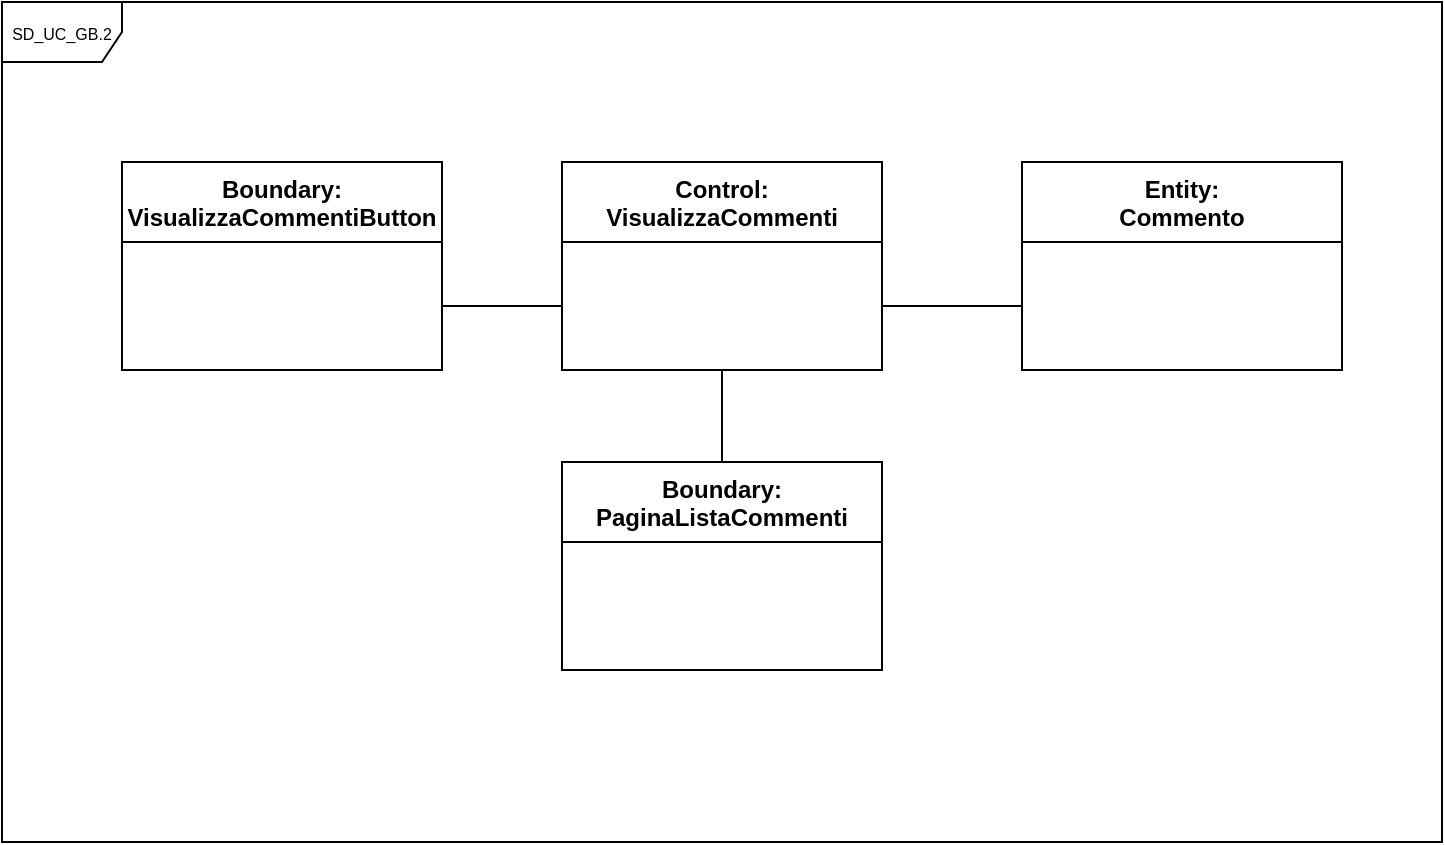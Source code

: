<mxfile version="15.7.3" type="device" pages="2"><diagram id="ZCqlWG__U0BFF5rXpEv3" name="ClassDiagramm"><mxGraphModel dx="1422" dy="2036" grid="1" gridSize="10" guides="1" tooltips="1" connect="1" arrows="1" fold="1" page="1" pageScale="1" pageWidth="827" pageHeight="1169" math="0" shadow="0"><root><mxCell id="0"/><mxCell id="1" parent="0"/><mxCell id="es9cSIoHTJ_zA7kT5HkD-1" value="&lt;font style=&quot;font-size: 8px&quot;&gt;SD_UC_GB.2&lt;/font&gt;" style="shape=umlFrame;whiteSpace=wrap;html=1;" parent="1" vertex="1"><mxGeometry x="40" y="-900" width="720" height="420" as="geometry"/></mxCell><mxCell id="3bFIEg8BjlihEFsdtrfG-1" value="Entity:&#10;Commento" style="swimlane;fontStyle=1;align=center;verticalAlign=top;childLayout=stackLayout;horizontal=1;startSize=40;horizontalStack=0;resizeParent=1;resizeParentMax=0;resizeLast=0;collapsible=1;marginBottom=0;rotation=0;" parent="1" vertex="1"><mxGeometry x="550" y="-820" width="160" height="104" as="geometry"/></mxCell><mxCell id="3bFIEg8BjlihEFsdtrfG-3" value="" style="line;strokeWidth=1;fillColor=#FFFFFF;align=left;verticalAlign=middle;spacingTop=-1;spacingLeft=3;spacingRight=3;rotatable=0;labelPosition=right;points=[];portConstraint=eastwest;strokeColor=none;" parent="3bFIEg8BjlihEFsdtrfG-1" vertex="1"><mxGeometry y="40" width="160" height="64" as="geometry"/></mxCell><mxCell id="zgFobx8n35vf_r8QsIL5-5" style="edgeStyle=orthogonalEdgeStyle;rounded=0;orthogonalLoop=1;jettySize=auto;html=1;exitX=0.5;exitY=1;exitDx=0;exitDy=0;entryX=0.5;entryY=0;entryDx=0;entryDy=0;endArrow=none;endFill=0;" parent="1" source="3bFIEg8BjlihEFsdtrfG-21" target="zgFobx8n35vf_r8QsIL5-1" edge="1"><mxGeometry relative="1" as="geometry"/></mxCell><mxCell id="3bFIEg8BjlihEFsdtrfG-21" value="Control:&#10;VisualizzaCommenti" style="swimlane;fontStyle=1;align=center;verticalAlign=top;childLayout=stackLayout;horizontal=1;startSize=40;horizontalStack=0;resizeParent=1;resizeParentMax=0;resizeLast=0;collapsible=1;marginBottom=0;" parent="1" vertex="1"><mxGeometry x="320" y="-820" width="160" height="104" as="geometry"/></mxCell><mxCell id="3bFIEg8BjlihEFsdtrfG-22" value="" style="line;strokeWidth=1;fillColor=default;align=left;verticalAlign=middle;spacingTop=-1;spacingLeft=3;spacingRight=3;rotatable=0;labelPosition=right;points=[];portConstraint=eastwest;strokeColor=none;" parent="3bFIEg8BjlihEFsdtrfG-21" vertex="1"><mxGeometry y="40" width="160" height="64" as="geometry"/></mxCell><mxCell id="3bFIEg8BjlihEFsdtrfG-23" value="Boundary:&#10;VisualizzaCommentiButton" style="swimlane;fontStyle=1;align=center;verticalAlign=top;childLayout=stackLayout;horizontal=1;startSize=40;horizontalStack=0;resizeParent=1;resizeParentMax=0;resizeLast=0;collapsible=1;marginBottom=0;" parent="1" vertex="1"><mxGeometry x="100" y="-820" width="160" height="104" as="geometry"/></mxCell><mxCell id="3bFIEg8BjlihEFsdtrfG-24" value="" style="line;strokeWidth=1;fillColor=none;align=left;verticalAlign=middle;spacingTop=-1;spacingLeft=3;spacingRight=3;rotatable=0;labelPosition=right;points=[];portConstraint=eastwest;strokeColor=none;" parent="3bFIEg8BjlihEFsdtrfG-23" vertex="1"><mxGeometry y="40" width="160" height="64" as="geometry"/></mxCell><mxCell id="3bFIEg8BjlihEFsdtrfG-29" value="" style="edgeStyle=orthogonalEdgeStyle;rounded=0;orthogonalLoop=1;jettySize=auto;html=1;endArrow=none;endFill=0;" parent="1" source="3bFIEg8BjlihEFsdtrfG-22" target="3bFIEg8BjlihEFsdtrfG-3" edge="1"><mxGeometry relative="1" as="geometry"/></mxCell><mxCell id="3bFIEg8BjlihEFsdtrfG-32" value="" style="edgeStyle=orthogonalEdgeStyle;rounded=0;orthogonalLoop=1;jettySize=auto;html=1;endArrow=none;endFill=0;" parent="1" source="3bFIEg8BjlihEFsdtrfG-22" target="3bFIEg8BjlihEFsdtrfG-24" edge="1"><mxGeometry relative="1" as="geometry"/></mxCell><mxCell id="zgFobx8n35vf_r8QsIL5-1" value="Boundary:&#10;PaginaListaCommenti" style="swimlane;fontStyle=1;align=center;verticalAlign=top;childLayout=stackLayout;horizontal=1;startSize=40;horizontalStack=0;resizeParent=1;resizeParentMax=0;resizeLast=0;collapsible=1;marginBottom=0;" parent="1" vertex="1"><mxGeometry x="320" y="-670" width="160" height="104" as="geometry"/></mxCell><mxCell id="zgFobx8n35vf_r8QsIL5-2" value="" style="line;strokeWidth=1;fillColor=none;align=left;verticalAlign=middle;spacingTop=-1;spacingLeft=3;spacingRight=3;rotatable=0;labelPosition=right;points=[];portConstraint=eastwest;strokeColor=none;" parent="zgFobx8n35vf_r8QsIL5-1" vertex="1"><mxGeometry y="40" width="160" height="64" as="geometry"/></mxCell></root></mxGraphModel></diagram><diagram id="onUfXBzw6Di9SplrwfzI" name="SequenceDiagramm"><mxGraphModel dx="1747" dy="1803" grid="1" gridSize="10" guides="1" tooltips="1" connect="1" arrows="1" fold="1" page="1" pageScale="1" pageWidth="827" pageHeight="1169" math="0" shadow="0"><root><mxCell id="a1tYU3FfTgrZBpoWUp7v-0"/><mxCell id="a1tYU3FfTgrZBpoWUp7v-1" parent="a1tYU3FfTgrZBpoWUp7v-0"/><mxCell id="-zh6w7GScVd6PpHDSNN4-0" value="&lt;font style=&quot;font-size: 8px&quot;&gt;SD_UC_GB.2&lt;/font&gt;" style="shape=umlFrame;whiteSpace=wrap;html=1;" vertex="1" parent="a1tYU3FfTgrZBpoWUp7v-1"><mxGeometry x="-10" y="-450" width="720" height="590" as="geometry"/></mxCell><mxCell id="a1tYU3FfTgrZBpoWUp7v-2" value="Utente" style="shape=umlLifeline;participant=umlActor;perimeter=lifelinePerimeter;whiteSpace=wrap;html=1;container=1;collapsible=0;recursiveResize=0;verticalAlign=top;spacingTop=36;outlineConnect=0;fillColor=default;gradientColor=none;size=40;" parent="a1tYU3FfTgrZBpoWUp7v-1" vertex="1"><mxGeometry x="41" y="-420" width="20" height="560" as="geometry"/></mxCell><mxCell id="fTRmvQDcDXZsKyavgWBT-2" value="" style="html=1;points=[];perimeter=orthogonalPerimeter;fontSize=7;fillColor=default;gradientColor=none;" parent="a1tYU3FfTgrZBpoWUp7v-2" vertex="1"><mxGeometry x="5" y="60" width="10" height="470" as="geometry"/></mxCell><mxCell id="a1tYU3FfTgrZBpoWUp7v-3" value="" style="shape=umlLifeline;participant=umlBoundary;perimeter=lifelinePerimeter;whiteSpace=wrap;html=1;container=1;collapsible=0;recursiveResize=0;verticalAlign=top;spacingTop=36;outlineConnect=0;fillColor=default;gradientColor=none;size=61;" parent="a1tYU3FfTgrZBpoWUp7v-1" vertex="1"><mxGeometry x="153" y="-430" width="76" height="570" as="geometry"/></mxCell><mxCell id="a1tYU3FfTgrZBpoWUp7v-7" value="&lt;font style=&quot;font-size: 11px;&quot;&gt;Visualizza&lt;br style=&quot;font-size: 11px;&quot;&gt;Commenti&lt;br style=&quot;font-size: 11px;&quot;&gt;Button&lt;/font&gt;" style="text;html=1;align=center;verticalAlign=middle;resizable=0;points=[];autosize=1;strokeColor=none;fillColor=none;fontSize=11;" parent="a1tYU3FfTgrZBpoWUp7v-3" vertex="1"><mxGeometry x="10" y="10" width="70" height="40" as="geometry"/></mxCell><mxCell id="fTRmvQDcDXZsKyavgWBT-4" value="" style="html=1;points=[];perimeter=orthogonalPerimeter;fontSize=7;fillColor=default;gradientColor=none;" parent="a1tYU3FfTgrZBpoWUp7v-3" vertex="1"><mxGeometry x="33" y="80" width="10" height="30" as="geometry"/></mxCell><mxCell id="a1tYU3FfTgrZBpoWUp7v-4" value="" style="shape=umlLifeline;participant=umlControl;perimeter=lifelinePerimeter;whiteSpace=wrap;html=1;container=1;collapsible=0;recursiveResize=0;verticalAlign=top;spacingTop=36;outlineConnect=0;fillColor=default;gradientColor=none;size=80;" parent="a1tYU3FfTgrZBpoWUp7v-1" vertex="1"><mxGeometry x="301" y="-380" width="70" height="520" as="geometry"/></mxCell><mxCell id="fTRmvQDcDXZsKyavgWBT-0" value="&lt;font style=&quot;font-size: 11px&quot;&gt;Visualizza&lt;br&gt;Commenti&lt;br&gt;&lt;/font&gt;" style="text;html=1;align=center;verticalAlign=middle;resizable=0;points=[];autosize=1;strokeColor=none;fillColor=none;" parent="a1tYU3FfTgrZBpoWUp7v-4" vertex="1"><mxGeometry y="30" width="70" height="30" as="geometry"/></mxCell><mxCell id="fTRmvQDcDXZsKyavgWBT-7" value="" style="html=1;points=[];perimeter=orthogonalPerimeter;fontSize=7;fillColor=default;gradientColor=none;" parent="a1tYU3FfTgrZBpoWUp7v-4" vertex="1"><mxGeometry x="30" y="90" width="10" height="360" as="geometry"/></mxCell><mxCell id="QisvUzcpC8zv0i1lPjBW-3" value="OrderByDate()" style="edgeStyle=orthogonalEdgeStyle;html=1;align=left;spacingLeft=2;endArrow=block;rounded=0;entryX=1;entryY=0;exitX=0.989;exitY=0.817;exitDx=0;exitDy=0;exitPerimeter=0;" parent="a1tYU3FfTgrZBpoWUp7v-4" source="fTRmvQDcDXZsKyavgWBT-7" edge="1"><mxGeometry x="0.665" relative="1" as="geometry"><mxPoint x="50" y="270" as="sourcePoint"/><Array as="points"><mxPoint x="65" y="270"/><mxPoint x="65" y="290"/></Array><mxPoint x="40" y="290" as="targetPoint"/><mxPoint as="offset"/></mxGeometry></mxCell><mxCell id="QisvUzcpC8zv0i1lPjBW-91" value="&lt;font style=&quot;font-size: 11px&quot;&gt;&amp;lt;&amp;lt;Create&amp;gt;&amp;gt;&lt;/font&gt;" style="html=1;verticalAlign=bottom;endArrow=block;rounded=0;fontSize=7;exitX=1.037;exitY=0.342;exitDx=0;exitDy=0;exitPerimeter=0;" parent="a1tYU3FfTgrZBpoWUp7v-4" edge="1"><mxGeometry width="80" relative="1" as="geometry"><mxPoint x="-104" y="40" as="sourcePoint"/><mxPoint x="1" y="40" as="targetPoint"/></mxGeometry></mxCell><mxCell id="a1tYU3FfTgrZBpoWUp7v-6" value="" style="shape=umlLifeline;participant=umlEntity;perimeter=lifelinePerimeter;whiteSpace=wrap;html=1;container=1;collapsible=0;recursiveResize=0;verticalAlign=top;spacingTop=36;outlineConnect=0;fillColor=default;gradientColor=none;size=70;" parent="a1tYU3FfTgrZBpoWUp7v-1" vertex="1"><mxGeometry x="447" y="-430" width="76" height="570" as="geometry"/></mxCell><mxCell id="fTRmvQDcDXZsKyavgWBT-1" value="&lt;font&gt;&lt;font style=&quot;font-size: 11px&quot;&gt;Commento&lt;/font&gt;&lt;br&gt;&lt;/font&gt;" style="text;html=1;align=center;verticalAlign=middle;resizable=0;points=[];autosize=1;strokeColor=none;fillColor=none;fontStyle=0" parent="a1tYU3FfTgrZBpoWUp7v-6" vertex="1"><mxGeometry x="3" y="25" width="70" height="20" as="geometry"/></mxCell><mxCell id="QisvUzcpC8zv0i1lPjBW-0" value="" style="html=1;points=[];perimeter=orthogonalPerimeter;fontSize=7;fillColor=default;gradientColor=none;" parent="a1tYU3FfTgrZBpoWUp7v-6" vertex="1"><mxGeometry x="33" y="140" width="10" height="80" as="geometry"/></mxCell><mxCell id="fTRmvQDcDXZsKyavgWBT-10" value="&lt;font style=&quot;font-size: 11px&quot;&gt;doRetriveAllByStory()&amp;nbsp;&lt;/font&gt;" style="html=1;verticalAlign=bottom;endArrow=block;rounded=0;fontSize=7;anchorPointDirection=1;bendable=1;" parent="a1tYU3FfTgrZBpoWUp7v-1" edge="1"><mxGeometry width="80" relative="1" as="geometry"><mxPoint x="341" y="-285" as="sourcePoint"/><mxPoint x="481" y="-285" as="targetPoint"/></mxGeometry></mxCell><mxCell id="QisvUzcpC8zv0i1lPjBW-1" value="&lt;font style=&quot;font-size: 11px&quot;&gt;return&lt;/font&gt;" style="html=1;verticalAlign=bottom;endArrow=open;dashed=1;endSize=8;rounded=0;fontSize=7;exitX=0.043;exitY=0.992;exitDx=0;exitDy=0;exitPerimeter=0;startSize=8;" parent="a1tYU3FfTgrZBpoWUp7v-1" source="QisvUzcpC8zv0i1lPjBW-0" target="fTRmvQDcDXZsKyavgWBT-7" edge="1"><mxGeometry relative="1" as="geometry"><mxPoint x="471" y="-210" as="sourcePoint"/><mxPoint x="383" y="-210" as="targetPoint"/></mxGeometry></mxCell><mxCell id="QisvUzcpC8zv0i1lPjBW-6" value="&lt;font style=&quot;font-size: 11px&quot;&gt;&amp;lt;&amp;lt;Create&amp;gt;&amp;gt;&lt;/font&gt;" style="html=1;verticalAlign=bottom;endArrow=block;rounded=0;fontSize=7;exitX=1.037;exitY=0.342;exitDx=0;exitDy=0;exitPerimeter=0;" parent="a1tYU3FfTgrZBpoWUp7v-1" edge="1"><mxGeometry x="-0.382" width="80" relative="1" as="geometry"><mxPoint x="343.87" y="-30" as="sourcePoint"/><mxPoint x="592" y="-30" as="targetPoint"/><mxPoint as="offset"/></mxGeometry></mxCell><mxCell id="fTRmvQDcDXZsKyavgWBT-3" value="Press()" style="html=1;verticalAlign=bottom;endArrow=block;rounded=0;fontSize=7;" parent="a1tYU3FfTgrZBpoWUp7v-1" source="a1tYU3FfTgrZBpoWUp7v-2" target="fTRmvQDcDXZsKyavgWBT-4" edge="1"><mxGeometry width="80" relative="1" as="geometry"><mxPoint x="88" y="-350" as="sourcePoint"/><mxPoint x="168" y="-350" as="targetPoint"/><Array as="points"><mxPoint x="161" y="-350"/></Array></mxGeometry></mxCell><mxCell id="QisvUzcpC8zv0i1lPjBW-93" value="&lt;font style=&quot;font-size: 11px&quot;&gt;CreaListaCommenti&lt;/font&gt;" style="html=1;verticalAlign=bottom;endArrow=block;rounded=0;fontSize=7;exitX=1.037;exitY=0.342;exitDx=0;exitDy=0;exitPerimeter=0;entryX=-0.045;entryY=0.127;entryDx=0;entryDy=0;entryPerimeter=0;" parent="a1tYU3FfTgrZBpoWUp7v-1" edge="1"><mxGeometry x="-0.47" width="80" relative="1" as="geometry"><mxPoint x="343.87" y="40.0" as="sourcePoint"/><mxPoint x="609" y="40.16" as="targetPoint"/><mxPoint as="offset"/></mxGeometry></mxCell><mxCell id="r6IIOnf2ZlZGUB0uFJwW-2" value="" style="shape=umlLifeline;participant=umlBoundary;perimeter=lifelinePerimeter;whiteSpace=wrap;html=1;container=1;collapsible=0;recursiveResize=0;verticalAlign=top;spacingTop=36;outlineConnect=0;fillColor=default;gradientColor=none;size=70;" parent="a1tYU3FfTgrZBpoWUp7v-1" vertex="1"><mxGeometry x="571" y="-40" width="85" height="180" as="geometry"/></mxCell><mxCell id="r6IIOnf2ZlZGUB0uFJwW-3" value="Pagina Lista&lt;br&gt;Commenti" style="text;html=1;align=center;verticalAlign=middle;resizable=0;points=[];autosize=1;strokeColor=none;fillColor=none;fontSize=11;" parent="r6IIOnf2ZlZGUB0uFJwW-2" vertex="1"><mxGeometry x="8" y="20" width="80" height="30" as="geometry"/></mxCell><mxCell id="r6IIOnf2ZlZGUB0uFJwW-4" value="" style="html=1;points=[];perimeter=orthogonalPerimeter;fontSize=7;fillColor=default;gradientColor=none;" parent="r6IIOnf2ZlZGUB0uFJwW-2" vertex="1"><mxGeometry x="37.5" y="80" width="10" height="60" as="geometry"/></mxCell><mxCell id="r6IIOnf2ZlZGUB0uFJwW-6" value="Lista Commenti" style="html=1;verticalAlign=bottom;endArrow=open;dashed=1;endSize=8;rounded=0;" parent="r6IIOnf2ZlZGUB0uFJwW-2" edge="1"><mxGeometry x="-0.797" relative="1" as="geometry"><mxPoint x="36" y="130" as="sourcePoint"/><mxPoint x="-515" y="130" as="targetPoint"/><mxPoint as="offset"/></mxGeometry></mxCell></root></mxGraphModel></diagram></mxfile>